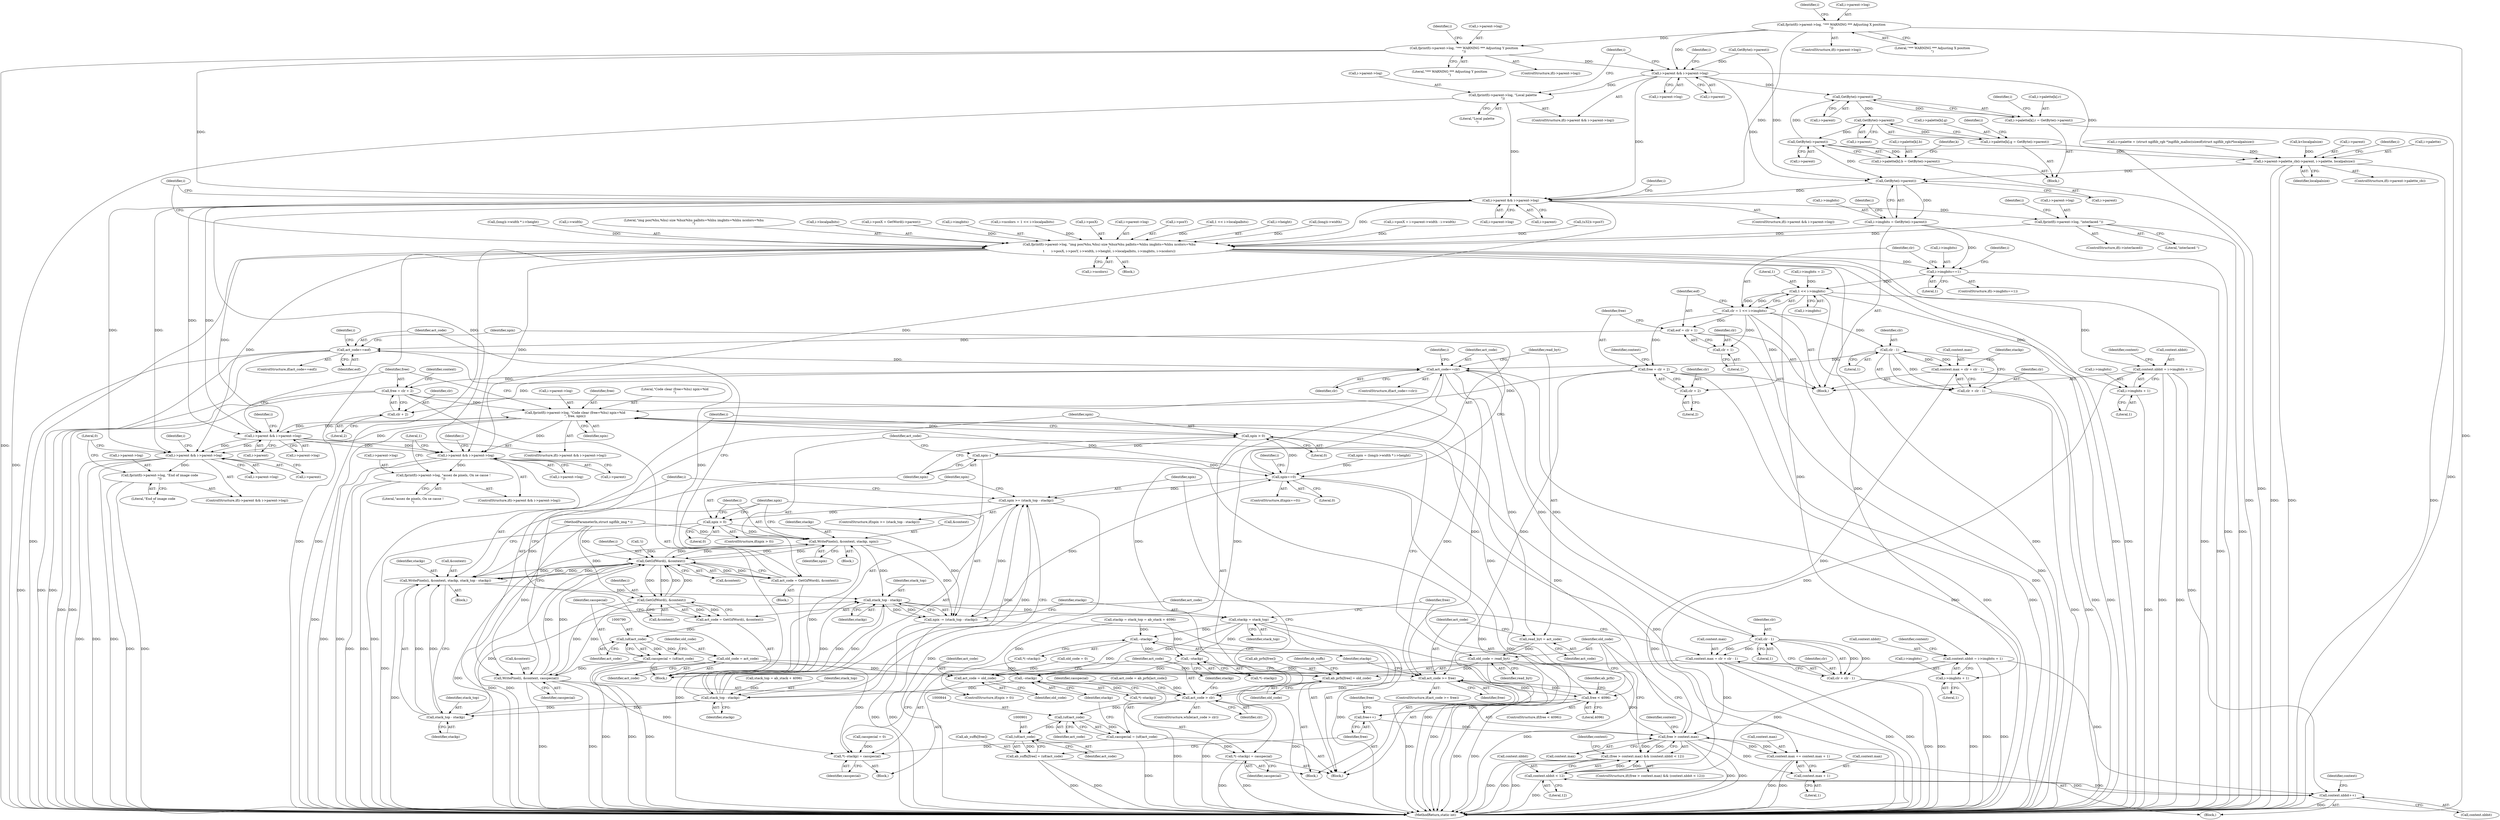digraph "0_ngiflib_cf429e0a2fe26b5f01ce0c8e9b79432e94509b6e@API" {
"1000292" [label="(Call,fprintf(i->parent->log, \"*** WARNING *** Adjusting Y position\n\"))"];
"1000251" [label="(Call,fprintf(i->parent->log, \"*** WARNING *** Adjusting X position\n\"))"];
"1000435" [label="(Call,i->parent && i->parent->log)"];
"1000444" [label="(Call,fprintf(i->parent->log, \"Local palette\n\"))"];
"1000560" [label="(Call,i->parent && i->parent->log)"];
"1000574" [label="(Call,fprintf(i->parent->log, \"interlaced \"))"];
"1000581" [label="(Call,fprintf(i->parent->log, \"img pos(%hu,%hu) size %hux%hu palbits=%hhu imgbits=%hhu ncolors=%hu\n\",\n\t       i->posX, i->posY, i->width, i->height, i->localpalbits, i->imgbits, i->ncolors))"];
"1000610" [label="(Call,i->imgbits==1)"];
"1000623" [label="(Call,1 << i->imgbits)"];
"1000621" [label="(Call,clr = 1 << i->imgbits)"];
"1000628" [label="(Call,eof = clr + 1)"];
"1000687" [label="(Call,act_code==eof)"];
"1000735" [label="(Call,act_code==clr)"];
"1000758" [label="(Call,free = clr + 2)"];
"1000749" [label="(Call,fprintf(i->parent->log, \"Code clear (free=%hu) npix=%ld\n\", free, npix))"];
"1000692" [label="(Call,i->parent && i->parent->log)"];
"1000701" [label="(Call,fprintf(i->parent->log, \"End of image code\n\"))"];
"1000716" [label="(Call,i->parent && i->parent->log)"];
"1000725" [label="(Call,fprintf(i->parent->log, \"assez de pixels, On se casse !\n\"))"];
"1000740" [label="(Call,i->parent && i->parent->log)"];
"1000796" [label="(Call,npix > 0)"];
"1000804" [label="(Call,npix--)"];
"1000711" [label="(Call,npix==0)"];
"1000852" [label="(Call,npix >= (stack_top - stackp))"];
"1000868" [label="(Call,npix > 0)"];
"1000872" [label="(Call,WritePixels(i, &context, stackp, npix))"];
"1000682" [label="(Call,GetGifWord(i, &context))"];
"1000680" [label="(Call,act_code = GetGifWord(i, &context))"];
"1000783" [label="(Call,GetGifWord(i, &context))"];
"1000781" [label="(Call,act_code = GetGifWord(i, &context))"];
"1000789" [label="(Call,(u8)act_code)"];
"1000787" [label="(Call,casspecial = (u8)act_code)"];
"1000799" [label="(Call,WritePixel(i, &context, casspecial))"];
"1000816" [label="(Call,*(--stackp) = casspecial)"];
"1000792" [label="(Call,old_code = act_code)"];
"1000821" [label="(Call,act_code = old_code)"];
"1000825" [label="(Call,act_code > clr)"];
"1000843" [label="(Call,(u8)act_code)"];
"1000841" [label="(Call,casspecial = (u8)act_code)"];
"1000846" [label="(Call,*(--stackp) = casspecial)"];
"1000900" [label="(Call,(u8)act_code)"];
"1000896" [label="(Call,ab_suffx[free] = (u8)act_code)"];
"1000891" [label="(Call,ab_prfx[free] = old_code)"];
"1000858" [label="(Call,WritePixels(i, &context, stackp, stack_top - stackp))"];
"1000880" [label="(Call,stack_top - stackp)"];
"1000854" [label="(Call,stack_top - stackp)"];
"1000863" [label="(Call,stack_top - stackp)"];
"1000878" [label="(Call,npix -= (stack_top - stackp))"];
"1000883" [label="(Call,stackp = stack_top)"];
"1000818" [label="(Call,--stackp)"];
"1000831" [label="(Call,--stackp)"];
"1000848" [label="(Call,--stackp)"];
"1000812" [label="(Call,act_code >= free)"];
"1000887" [label="(Call,free < 4096)"];
"1000903" [label="(Call,free++)"];
"1000907" [label="(Call,free > context.max)"];
"1000906" [label="(Call,(free > context.max) && (context.nbbit < 12))"];
"1000922" [label="(Call,context.max += context.max + 1)"];
"1000926" [label="(Call,context.max + 1)"];
"1000760" [label="(Call,clr + 2)"];
"1000778" [label="(Call,clr - 1)"];
"1000772" [label="(Call,context.max = clr + clr - 1)"];
"1000776" [label="(Call,clr + clr - 1)"];
"1000808" [label="(Call,read_byt = act_code)"];
"1000931" [label="(Call,old_code = read_byt)"];
"1000630" [label="(Call,clr + 1)"];
"1000633" [label="(Call,free = clr + 2)"];
"1000635" [label="(Call,clr + 2)"];
"1000653" [label="(Call,clr - 1)"];
"1000647" [label="(Call,context.max = clr + clr - 1)"];
"1000651" [label="(Call,clr + clr - 1)"];
"1000638" [label="(Call,context.nbbit = i->imgbits + 1)"];
"1000912" [label="(Call,context.nbbit < 12)"];
"1000918" [label="(Call,context.nbbit++)"];
"1000642" [label="(Call,i->imgbits + 1)"];
"1000763" [label="(Call,context.nbbit = i->imgbits + 1)"];
"1000767" [label="(Call,i->imgbits + 1)"];
"1000480" [label="(Call,GetByte(i->parent))"];
"1000472" [label="(Call,i->palette[k].r = GetByte(i->parent))"];
"1000492" [label="(Call,GetByte(i->parent))"];
"1000484" [label="(Call,i->palette[k].g = GetByte(i->parent))"];
"1000504" [label="(Call,GetByte(i->parent))"];
"1000496" [label="(Call,i->palette[k].b = GetByte(i->parent))"];
"1000514" [label="(Call,i->parent->palette_cb(i->parent, i->palette, localpalsize))"];
"1000555" [label="(Call,GetByte(i->parent))"];
"1000551" [label="(Call,i->imgbits = GetByte(i->parent))"];
"1000900" [label="(Call,(u8)act_code)"];
"1000129" [label="(MethodParameterIn,struct ngiflib_img * i)"];
"1000451" [label="(Call,i->palette = (struct ngiflib_rgb *)ngiflib_malloc(sizeof(struct ngiflib_rgb)*localpalsize))"];
"1000301" [label="(Identifier,i)"];
"1000580" [label="(Literal,\"interlaced \")"];
"1000556" [label="(Call,i->parent)"];
"1000701" [label="(Call,fprintf(i->parent->log, \"End of image code\n\"))"];
"1000904" [label="(Identifier,free)"];
"1000369" [label="(Call,(long)i->width)"];
"1000245" [label="(ControlStructure,if(i->parent->log))"];
"1000815" [label="(Block,)"];
"1000927" [label="(Call,context.max)"];
"1000258" [label="(Call,i->posX = i->parent->width - i->width)"];
"1000257" [label="(Literal,\"*** WARNING *** Adjusting X position\n\")"];
"1000341" [label="(Call,(u32)i->posY)"];
"1000731" [label="(Literal,\"assez de pixels, On se casse !\n\")"];
"1000710" [label="(ControlStructure,if(npix==0))"];
"1000496" [label="(Call,i->palette[k].b = GetByte(i->parent))"];
"1000800" [label="(Identifier,i)"];
"1000625" [label="(Call,i->imgbits)"];
"1000869" [label="(Identifier,npix)"];
"1000251" [label="(Call,fprintf(i->parent->log, \"*** WARNING *** Adjusting X position\n\"))"];
"1000826" [label="(Identifier,act_code)"];
"1000434" [label="(ControlStructure,if(i->parent && i->parent->log))"];
"1000368" [label="(Call,(long)i->width * i->height)"];
"1000564" [label="(Call,i->parent->log)"];
"1000804" [label="(Call,npix--)"];
"1000893" [label="(Identifier,ab_prfx)"];
"1000733" [label="(Literal,1)"];
"1000791" [label="(Identifier,act_code)"];
"1000293" [label="(Call,i->parent->log)"];
"1000561" [label="(Call,i->parent)"];
"1000648" [label="(Call,context.max)"];
"1000466" [label="(Call,k<localpalsize)"];
"1000814" [label="(Identifier,free)"];
"1000614" [label="(Literal,1)"];
"1000143" [label="(Call,old_code = 0)"];
"1000764" [label="(Call,context.nbbit)"];
"1000515" [label="(Call,i->parent)"];
"1000807" [label="(Block,)"];
"1000763" [label="(Call,context.nbbit = i->imgbits + 1)"];
"1000871" [label="(Block,)"];
"1000640" [label="(Identifier,context)"];
"1000787" [label="(Call,casspecial = (u8)act_code)"];
"1000712" [label="(Identifier,npix)"];
"1000450" [label="(Literal,\"Local palette\n\")"];
"1000908" [label="(Identifier,free)"];
"1000611" [label="(Call,i->imgbits)"];
"1000862" [label="(Identifier,stackp)"];
"1000581" [label="(Call,fprintf(i->parent->log, \"img pos(%hu,%hu) size %hux%hu palbits=%hhu imgbits=%hhu ncolors=%hu\n\",\n\t       i->posX, i->posY, i->width, i->height, i->localpalbits, i->imgbits, i->ncolors))"];
"1000687" [label="(Call,act_code==eof)"];
"1000778" [label="(Call,clr - 1)"];
"1000765" [label="(Identifier,context)"];
"1000905" [label="(ControlStructure,if((free > context.max) && (context.nbbit < 12)))"];
"1000783" [label="(Call,GetGifWord(i, &context))"];
"1000930" [label="(Literal,1)"];
"1000784" [label="(Identifier,i)"];
"1000882" [label="(Identifier,stackp)"];
"1000858" [label="(Call,WritePixels(i, &context, stackp, stack_top - stackp))"];
"1000744" [label="(Call,i->parent->log)"];
"1000551" [label="(Call,i->imgbits = GetByte(i->parent))"];
"1000713" [label="(Literal,0)"];
"1000623" [label="(Call,1 << i->imgbits)"];
"1000555" [label="(Call,GetByte(i->parent))"];
"1000771" [label="(Literal,1)"];
"1000594" [label="(Call,i->width)"];
"1000653" [label="(Call,clr - 1)"];
"1000864" [label="(Identifier,stack_top)"];
"1000621" [label="(Call,clr = 1 << i->imgbits)"];
"1000795" [label="(ControlStructure,if(npix > 0))"];
"1000737" [label="(Identifier,clr)"];
"1000868" [label="(Call,npix > 0)"];
"1000850" [label="(Identifier,casspecial)"];
"1000686" [label="(ControlStructure,if(act_code==eof))"];
"1000936" [label="(MethodReturn,static int)"];
"1000720" [label="(Call,i->parent->log)"];
"1000896" [label="(Call,ab_suffx[free] = (u8)act_code)"];
"1000649" [label="(Identifier,context)"];
"1000773" [label="(Call,context.max)"];
"1000572" [label="(Identifier,i)"];
"1000639" [label="(Call,context.nbbit)"];
"1000616" [label="(Call,i->imgbits = 2)"];
"1000913" [label="(Call,context.nbbit)"];
"1000920" [label="(Identifier,context)"];
"1000544" [label="(Identifier,i)"];
"1000785" [label="(Call,&context)"];
"1000856" [label="(Identifier,stackp)"];
"1000658" [label="(Call,stack_top = ab_stack + 4096)"];
"1000818" [label="(Call,--stackp)"];
"1000654" [label="(Identifier,clr)"];
"1000842" [label="(Identifier,casspecial)"];
"1000702" [label="(Call,i->parent->log)"];
"1000808" [label="(Call,read_byt = act_code)"];
"1000693" [label="(Call,i->parent)"];
"1000811" [label="(ControlStructure,if(act_code >= free))"];
"1000298" [label="(Literal,\"*** WARNING *** Adjusting Y position\n\")"];
"1000777" [label="(Identifier,clr)"];
"1000857" [label="(Block,)"];
"1000651" [label="(Call,clr + clr - 1)"];
"1000924" [label="(Identifier,context)"];
"1000707" [label="(Literal,\"End of image code\n\")"];
"1000780" [label="(Literal,1)"];
"1000886" [label="(ControlStructure,if(free < 4096))"];
"1000439" [label="(Call,i->parent->log)"];
"1000152" [label="(Call,casspecial = 0)"];
"1000890" [label="(Block,)"];
"1000742" [label="(Identifier,i)"];
"1000694" [label="(Identifier,i)"];
"1000718" [label="(Identifier,i)"];
"1000922" [label="(Call,context.max += context.max + 1)"];
"1000643" [label="(Call,i->imgbits)"];
"1000767" [label="(Call,i->imgbits + 1)"];
"1000715" [label="(ControlStructure,if(i->parent && i->parent->log))"];
"1000836" [label="(Call,act_code = ab_prfx[act_code])"];
"1000892" [label="(Call,ab_prfx[free])"];
"1000760" [label="(Call,clr + 2)"];
"1000812" [label="(Call,act_code >= free)"];
"1000845" [label="(Identifier,act_code)"];
"1000682" [label="(Call,GetGifWord(i, &context))"];
"1000684" [label="(Call,&context)"];
"1000848" [label="(Call,--stackp)"];
"1000883" [label="(Call,stackp = stack_top)"];
"1000903" [label="(Call,free++)"];
"1000636" [label="(Identifier,clr)"];
"1000867" [label="(ControlStructure,if(npix > 0))"];
"1000587" [label="(Literal,\"img pos(%hu,%hu) size %hux%hu palbits=%hhu imgbits=%hhu ncolors=%hu\n\")"];
"1000931" [label="(Call,old_code = read_byt)"];
"1000692" [label="(Call,i->parent && i->parent->log)"];
"1000817" [label="(Call,*(--stackp))"];
"1000895" [label="(Identifier,old_code)"];
"1000761" [label="(Identifier,clr)"];
"1000880" [label="(Call,stack_top - stackp)"];
"1000740" [label="(Call,i->parent && i->parent->log)"];
"1000788" [label="(Identifier,casspecial)"];
"1000914" [label="(Identifier,context)"];
"1000447" [label="(Identifier,i)"];
"1000379" [label="(Call,GetByte(i->parent))"];
"1000575" [label="(Call,i->parent->log)"];
"1000860" [label="(Call,&context)"];
"1000741" [label="(Call,i->parent)"];
"1000876" [label="(Identifier,stackp)"];
"1000492" [label="(Call,GetByte(i->parent))"];
"1000919" [label="(Call,context.nbbit)"];
"1000716" [label="(Call,i->parent && i->parent->log)"];
"1000855" [label="(Identifier,stack_top)"];
"1000444" [label="(Call,fprintf(i->parent->log, \"Local palette\n\"))"];
"1000600" [label="(Call,i->localpalbits)"];
"1000161" [label="(Call,i->posX = GetWord(i->parent))"];
"1000796" [label="(Call,npix > 0)"];
"1000696" [label="(Call,i->parent->log)"];
"1000521" [label="(Identifier,localpalsize)"];
"1000739" [label="(ControlStructure,if(i->parent && i->parent->log))"];
"1000933" [label="(Identifier,read_byt)"];
"1000637" [label="(Literal,2)"];
"1000789" [label="(Call,(u8)act_code)"];
"1000878" [label="(Call,npix -= (stack_top - stackp))"];
"1000260" [label="(Identifier,i)"];
"1000634" [label="(Identifier,free)"];
"1000759" [label="(Identifier,free)"];
"1000821" [label="(Call,act_code = old_code)"];
"1000824" [label="(ControlStructure,while(act_code > clr))"];
"1000711" [label="(Call,npix==0)"];
"1000130" [label="(Block,)"];
"1000781" [label="(Call,act_code = GetGifWord(i, &context))"];
"1000518" [label="(Call,i->palette)"];
"1000813" [label="(Identifier,act_code)"];
"1000809" [label="(Identifier,read_byt)"];
"1000704" [label="(Identifier,i)"];
"1000603" [label="(Call,i->imgbits)"];
"1000646" [label="(Literal,1)"];
"1000488" [label="(Identifier,i)"];
"1000799" [label="(Call,WritePixel(i, &context, casspecial))"];
"1000891" [label="(Call,ab_prfx[free] = old_code)"];
"1000606" [label="(Call,i->ncolors)"];
"1000542" [label="(Call,i->ncolors = 1 << i->localpalbits)"];
"1000872" [label="(Call,WritePixels(i, &context, stackp, npix))"];
"1000825" [label="(Call,act_code > clr)"];
"1000445" [label="(Call,i->parent->log)"];
"1000820" [label="(Identifier,casspecial)"];
"1000888" [label="(Identifier,free)"];
"1000792" [label="(Call,old_code = act_code)"];
"1000916" [label="(Literal,12)"];
"1000252" [label="(Call,i->parent->log)"];
"1000776" [label="(Call,clr + clr - 1)"];
"1000497" [label="(Call,i->palette[k].b)"];
"1000588" [label="(Call,i->posX)"];
"1000798" [label="(Literal,0)"];
"1000484" [label="(Call,i->palette[k].g = GetByte(i->parent))"];
"1000505" [label="(Call,i->parent)"];
"1000841" [label="(Call,casspecial = (u8)act_code)"];
"1000612" [label="(Identifier,i)"];
"1000689" [label="(Identifier,eof)"];
"1000849" [label="(Identifier,stackp)"];
"1000870" [label="(Literal,0)"];
"1000472" [label="(Call,i->palette[k].r = GetByte(i->parent))"];
"1000823" [label="(Identifier,old_code)"];
"1000907" [label="(Call,free > context.max)"];
"1000514" [label="(Call,i->parent->palette_cb(i->parent, i->palette, localpalsize))"];
"1000500" [label="(Identifier,i)"];
"1000655" [label="(Literal,1)"];
"1000774" [label="(Identifier,context)"];
"1000752" [label="(Identifier,i)"];
"1000917" [label="(Block,)"];
"1000582" [label="(Call,i->parent->log)"];
"1000552" [label="(Call,i->imgbits)"];
"1000638" [label="(Call,context.nbbit = i->imgbits + 1)"];
"1000854" [label="(Call,stack_top - stackp)"];
"1000591" [label="(Call,i->posY)"];
"1000822" [label="(Identifier,act_code)"];
"1000624" [label="(Literal,1)"];
"1000898" [label="(Identifier,ab_suffx)"];
"1000470" [label="(Identifier,k)"];
"1000618" [label="(Identifier,i)"];
"1000632" [label="(Literal,1)"];
"1000642" [label="(Call,i->imgbits + 1)"];
"1000562" [label="(Identifier,i)"];
"1000560" [label="(Call,i->parent && i->parent->log)"];
"1000803" [label="(Identifier,casspecial)"];
"1000801" [label="(Call,&context)"];
"1000622" [label="(Identifier,clr)"];
"1000366" [label="(Call,npix = (long)i->width * i->height)"];
"1000473" [label="(Call,i->palette[k].r)"];
"1000734" [label="(ControlStructure,if(act_code==clr))"];
"1000750" [label="(Call,i->parent->log)"];
"1000156" [label="(Call,!i)"];
"1000631" [label="(Identifier,clr)"];
"1000846" [label="(Call,*(--stackp) = casspecial)"];
"1000683" [label="(Identifier,i)"];
"1000897" [label="(Call,ab_suffx[free])"];
"1000471" [label="(Block,)"];
"1000629" [label="(Identifier,eof)"];
"1000797" [label="(Identifier,npix)"];
"1000902" [label="(Identifier,act_code)"];
"1000909" [label="(Call,context.max)"];
"1000923" [label="(Call,context.max)"];
"1000879" [label="(Identifier,npix)"];
"1000918" [label="(Call,context.nbbit++)"];
"1000574" [label="(Call,fprintf(i->parent->log, \"interlaced \"))"];
"1000852" [label="(Call,npix >= (stack_top - stackp))"];
"1000843" [label="(Call,(u8)act_code)"];
"1000932" [label="(Identifier,old_code)"];
"1000865" [label="(Identifier,stackp)"];
"1000757" [label="(Identifier,npix)"];
"1000292" [label="(Call,fprintf(i->parent->log, \"*** WARNING *** Adjusting Y position\n\"))"];
"1000546" [label="(Call,1 << i->localpalbits)"];
"1000610" [label="(Call,i->imgbits==1)"];
"1000633" [label="(Call,free = clr + 2)"];
"1000709" [label="(Literal,0)"];
"1000827" [label="(Identifier,clr)"];
"1000832" [label="(Identifier,stackp)"];
"1000884" [label="(Identifier,stackp)"];
"1000657" [label="(Identifier,stackp)"];
"1000810" [label="(Identifier,act_code)"];
"1000728" [label="(Identifier,i)"];
"1000758" [label="(Call,free = clr + 2)"];
"1000735" [label="(Call,act_code==clr)"];
"1000782" [label="(Identifier,act_code)"];
"1000794" [label="(Identifier,act_code)"];
"1000736" [label="(Identifier,act_code)"];
"1000874" [label="(Call,&context)"];
"1000881" [label="(Identifier,stack_top)"];
"1000851" [label="(ControlStructure,if(npix >= (stack_top - stackp)))"];
"1000912" [label="(Call,context.nbbit < 12)"];
"1000504" [label="(Call,GetByte(i->parent))"];
"1000756" [label="(Identifier,free)"];
"1000628" [label="(Call,eof = clr + 1)"];
"1000691" [label="(ControlStructure,if(i->parent && i->parent->log))"];
"1000681" [label="(Identifier,act_code)"];
"1000679" [label="(Block,)"];
"1000819" [label="(Identifier,stackp)"];
"1000652" [label="(Identifier,clr)"];
"1000768" [label="(Call,i->imgbits)"];
"1000889" [label="(Literal,4096)"];
"1000597" [label="(Call,i->height)"];
"1000635" [label="(Call,clr + 2)"];
"1000584" [label="(Identifier,i)"];
"1000609" [label="(ControlStructure,if(i->imgbits==1))"];
"1000481" [label="(Call,i->parent)"];
"1000453" [label="(Identifier,i)"];
"1000569" [label="(Block,)"];
"1000779" [label="(Identifier,clr)"];
"1000877" [label="(Identifier,npix)"];
"1000436" [label="(Call,i->parent)"];
"1000859" [label="(Identifier,i)"];
"1000755" [label="(Literal,\"Code clear (free=%hu) npix=%ld\n\")"];
"1000480" [label="(Call,GetByte(i->parent))"];
"1000680" [label="(Call,act_code = GetGifWord(i, &context))"];
"1000485" [label="(Call,i->palette[k].g)"];
"1000726" [label="(Call,i->parent->log)"];
"1000508" [label="(ControlStructure,if(i->parent->palette_cb))"];
"1000805" [label="(Identifier,npix)"];
"1000847" [label="(Call,*(--stackp))"];
"1000570" [label="(ControlStructure,if(i->interlaced))"];
"1000738" [label="(Block,)"];
"1000286" [label="(ControlStructure,if(i->parent->log))"];
"1000853" [label="(Identifier,npix)"];
"1000885" [label="(Identifier,stack_top)"];
"1000688" [label="(Identifier,act_code)"];
"1000559" [label="(ControlStructure,if(i->parent && i->parent->log))"];
"1000887" [label="(Call,free < 4096)"];
"1000717" [label="(Call,i->parent)"];
"1000873" [label="(Identifier,i)"];
"1000863" [label="(Call,stack_top - stackp)"];
"1000831" [label="(Call,--stackp)"];
"1000749" [label="(Call,fprintf(i->parent->log, \"Code clear (free=%hu) npix=%ld\n\", free, npix))"];
"1000816" [label="(Call,*(--stackp) = casspecial)"];
"1000772" [label="(Call,context.max = clr + clr - 1)"];
"1000906" [label="(Call,(free > context.max) && (context.nbbit < 12))"];
"1000435" [label="(Call,i->parent && i->parent->log)"];
"1000725" [label="(Call,fprintf(i->parent->log, \"assez de pixels, On se casse !\n\"))"];
"1000793" [label="(Identifier,old_code)"];
"1000647" [label="(Call,context.max = clr + clr - 1)"];
"1000762" [label="(Literal,2)"];
"1000656" [label="(Call,stackp = stack_top = ab_stack + 4096)"];
"1000493" [label="(Call,i->parent)"];
"1000630" [label="(Call,clr + 1)"];
"1000830" [label="(Call,*(--stackp))"];
"1000926" [label="(Call,context.max + 1)"];
"1000292" -> "1000286"  [label="AST: "];
"1000292" -> "1000298"  [label="CFG: "];
"1000293" -> "1000292"  [label="AST: "];
"1000298" -> "1000292"  [label="AST: "];
"1000301" -> "1000292"  [label="CFG: "];
"1000292" -> "1000936"  [label="DDG: "];
"1000251" -> "1000292"  [label="DDG: "];
"1000292" -> "1000435"  [label="DDG: "];
"1000292" -> "1000560"  [label="DDG: "];
"1000251" -> "1000245"  [label="AST: "];
"1000251" -> "1000257"  [label="CFG: "];
"1000252" -> "1000251"  [label="AST: "];
"1000257" -> "1000251"  [label="AST: "];
"1000260" -> "1000251"  [label="CFG: "];
"1000251" -> "1000936"  [label="DDG: "];
"1000251" -> "1000435"  [label="DDG: "];
"1000251" -> "1000560"  [label="DDG: "];
"1000435" -> "1000434"  [label="AST: "];
"1000435" -> "1000436"  [label="CFG: "];
"1000435" -> "1000439"  [label="CFG: "];
"1000436" -> "1000435"  [label="AST: "];
"1000439" -> "1000435"  [label="AST: "];
"1000447" -> "1000435"  [label="CFG: "];
"1000453" -> "1000435"  [label="CFG: "];
"1000379" -> "1000435"  [label="DDG: "];
"1000435" -> "1000444"  [label="DDG: "];
"1000435" -> "1000480"  [label="DDG: "];
"1000435" -> "1000514"  [label="DDG: "];
"1000435" -> "1000555"  [label="DDG: "];
"1000435" -> "1000560"  [label="DDG: "];
"1000444" -> "1000434"  [label="AST: "];
"1000444" -> "1000450"  [label="CFG: "];
"1000445" -> "1000444"  [label="AST: "];
"1000450" -> "1000444"  [label="AST: "];
"1000453" -> "1000444"  [label="CFG: "];
"1000444" -> "1000936"  [label="DDG: "];
"1000444" -> "1000560"  [label="DDG: "];
"1000560" -> "1000559"  [label="AST: "];
"1000560" -> "1000561"  [label="CFG: "];
"1000560" -> "1000564"  [label="CFG: "];
"1000561" -> "1000560"  [label="AST: "];
"1000564" -> "1000560"  [label="AST: "];
"1000572" -> "1000560"  [label="CFG: "];
"1000612" -> "1000560"  [label="CFG: "];
"1000555" -> "1000560"  [label="DDG: "];
"1000560" -> "1000574"  [label="DDG: "];
"1000560" -> "1000581"  [label="DDG: "];
"1000560" -> "1000692"  [label="DDG: "];
"1000560" -> "1000692"  [label="DDG: "];
"1000560" -> "1000716"  [label="DDG: "];
"1000560" -> "1000716"  [label="DDG: "];
"1000560" -> "1000740"  [label="DDG: "];
"1000560" -> "1000740"  [label="DDG: "];
"1000574" -> "1000570"  [label="AST: "];
"1000574" -> "1000580"  [label="CFG: "];
"1000575" -> "1000574"  [label="AST: "];
"1000580" -> "1000574"  [label="AST: "];
"1000584" -> "1000574"  [label="CFG: "];
"1000574" -> "1000936"  [label="DDG: "];
"1000574" -> "1000581"  [label="DDG: "];
"1000581" -> "1000569"  [label="AST: "];
"1000581" -> "1000606"  [label="CFG: "];
"1000582" -> "1000581"  [label="AST: "];
"1000587" -> "1000581"  [label="AST: "];
"1000588" -> "1000581"  [label="AST: "];
"1000591" -> "1000581"  [label="AST: "];
"1000594" -> "1000581"  [label="AST: "];
"1000597" -> "1000581"  [label="AST: "];
"1000600" -> "1000581"  [label="AST: "];
"1000603" -> "1000581"  [label="AST: "];
"1000606" -> "1000581"  [label="AST: "];
"1000612" -> "1000581"  [label="CFG: "];
"1000581" -> "1000936"  [label="DDG: "];
"1000581" -> "1000936"  [label="DDG: "];
"1000581" -> "1000936"  [label="DDG: "];
"1000581" -> "1000936"  [label="DDG: "];
"1000581" -> "1000936"  [label="DDG: "];
"1000581" -> "1000936"  [label="DDG: "];
"1000581" -> "1000936"  [label="DDG: "];
"1000258" -> "1000581"  [label="DDG: "];
"1000161" -> "1000581"  [label="DDG: "];
"1000341" -> "1000581"  [label="DDG: "];
"1000369" -> "1000581"  [label="DDG: "];
"1000368" -> "1000581"  [label="DDG: "];
"1000546" -> "1000581"  [label="DDG: "];
"1000551" -> "1000581"  [label="DDG: "];
"1000542" -> "1000581"  [label="DDG: "];
"1000581" -> "1000610"  [label="DDG: "];
"1000581" -> "1000692"  [label="DDG: "];
"1000581" -> "1000716"  [label="DDG: "];
"1000581" -> "1000740"  [label="DDG: "];
"1000610" -> "1000609"  [label="AST: "];
"1000610" -> "1000614"  [label="CFG: "];
"1000611" -> "1000610"  [label="AST: "];
"1000614" -> "1000610"  [label="AST: "];
"1000618" -> "1000610"  [label="CFG: "];
"1000622" -> "1000610"  [label="CFG: "];
"1000610" -> "1000936"  [label="DDG: "];
"1000551" -> "1000610"  [label="DDG: "];
"1000610" -> "1000623"  [label="DDG: "];
"1000623" -> "1000621"  [label="AST: "];
"1000623" -> "1000625"  [label="CFG: "];
"1000624" -> "1000623"  [label="AST: "];
"1000625" -> "1000623"  [label="AST: "];
"1000621" -> "1000623"  [label="CFG: "];
"1000623" -> "1000621"  [label="DDG: "];
"1000623" -> "1000621"  [label="DDG: "];
"1000616" -> "1000623"  [label="DDG: "];
"1000623" -> "1000638"  [label="DDG: "];
"1000623" -> "1000642"  [label="DDG: "];
"1000623" -> "1000763"  [label="DDG: "];
"1000623" -> "1000767"  [label="DDG: "];
"1000621" -> "1000130"  [label="AST: "];
"1000622" -> "1000621"  [label="AST: "];
"1000629" -> "1000621"  [label="CFG: "];
"1000621" -> "1000936"  [label="DDG: "];
"1000621" -> "1000628"  [label="DDG: "];
"1000621" -> "1000630"  [label="DDG: "];
"1000621" -> "1000633"  [label="DDG: "];
"1000621" -> "1000635"  [label="DDG: "];
"1000621" -> "1000653"  [label="DDG: "];
"1000628" -> "1000130"  [label="AST: "];
"1000628" -> "1000630"  [label="CFG: "];
"1000629" -> "1000628"  [label="AST: "];
"1000630" -> "1000628"  [label="AST: "];
"1000634" -> "1000628"  [label="CFG: "];
"1000628" -> "1000936"  [label="DDG: "];
"1000628" -> "1000687"  [label="DDG: "];
"1000687" -> "1000686"  [label="AST: "];
"1000687" -> "1000689"  [label="CFG: "];
"1000688" -> "1000687"  [label="AST: "];
"1000689" -> "1000687"  [label="AST: "];
"1000694" -> "1000687"  [label="CFG: "];
"1000712" -> "1000687"  [label="CFG: "];
"1000687" -> "1000936"  [label="DDG: "];
"1000687" -> "1000936"  [label="DDG: "];
"1000687" -> "1000936"  [label="DDG: "];
"1000680" -> "1000687"  [label="DDG: "];
"1000687" -> "1000735"  [label="DDG: "];
"1000735" -> "1000734"  [label="AST: "];
"1000735" -> "1000737"  [label="CFG: "];
"1000736" -> "1000735"  [label="AST: "];
"1000737" -> "1000735"  [label="AST: "];
"1000742" -> "1000735"  [label="CFG: "];
"1000809" -> "1000735"  [label="CFG: "];
"1000735" -> "1000936"  [label="DDG: "];
"1000825" -> "1000735"  [label="DDG: "];
"1000653" -> "1000735"  [label="DDG: "];
"1000778" -> "1000735"  [label="DDG: "];
"1000735" -> "1000758"  [label="DDG: "];
"1000735" -> "1000760"  [label="DDG: "];
"1000735" -> "1000778"  [label="DDG: "];
"1000735" -> "1000808"  [label="DDG: "];
"1000735" -> "1000812"  [label="DDG: "];
"1000735" -> "1000825"  [label="DDG: "];
"1000758" -> "1000738"  [label="AST: "];
"1000758" -> "1000760"  [label="CFG: "];
"1000759" -> "1000758"  [label="AST: "];
"1000760" -> "1000758"  [label="AST: "];
"1000765" -> "1000758"  [label="CFG: "];
"1000758" -> "1000936"  [label="DDG: "];
"1000758" -> "1000936"  [label="DDG: "];
"1000758" -> "1000749"  [label="DDG: "];
"1000758" -> "1000812"  [label="DDG: "];
"1000749" -> "1000739"  [label="AST: "];
"1000749" -> "1000757"  [label="CFG: "];
"1000750" -> "1000749"  [label="AST: "];
"1000755" -> "1000749"  [label="AST: "];
"1000756" -> "1000749"  [label="AST: "];
"1000757" -> "1000749"  [label="AST: "];
"1000759" -> "1000749"  [label="CFG: "];
"1000749" -> "1000936"  [label="DDG: "];
"1000749" -> "1000692"  [label="DDG: "];
"1000749" -> "1000716"  [label="DDG: "];
"1000749" -> "1000740"  [label="DDG: "];
"1000740" -> "1000749"  [label="DDG: "];
"1000907" -> "1000749"  [label="DDG: "];
"1000887" -> "1000749"  [label="DDG: "];
"1000633" -> "1000749"  [label="DDG: "];
"1000711" -> "1000749"  [label="DDG: "];
"1000749" -> "1000796"  [label="DDG: "];
"1000692" -> "1000691"  [label="AST: "];
"1000692" -> "1000693"  [label="CFG: "];
"1000692" -> "1000696"  [label="CFG: "];
"1000693" -> "1000692"  [label="AST: "];
"1000696" -> "1000692"  [label="AST: "];
"1000704" -> "1000692"  [label="CFG: "];
"1000709" -> "1000692"  [label="CFG: "];
"1000692" -> "1000936"  [label="DDG: "];
"1000692" -> "1000936"  [label="DDG: "];
"1000692" -> "1000936"  [label="DDG: "];
"1000740" -> "1000692"  [label="DDG: "];
"1000740" -> "1000692"  [label="DDG: "];
"1000692" -> "1000701"  [label="DDG: "];
"1000701" -> "1000691"  [label="AST: "];
"1000701" -> "1000707"  [label="CFG: "];
"1000702" -> "1000701"  [label="AST: "];
"1000707" -> "1000701"  [label="AST: "];
"1000709" -> "1000701"  [label="CFG: "];
"1000701" -> "1000936"  [label="DDG: "];
"1000701" -> "1000936"  [label="DDG: "];
"1000716" -> "1000715"  [label="AST: "];
"1000716" -> "1000717"  [label="CFG: "];
"1000716" -> "1000720"  [label="CFG: "];
"1000717" -> "1000716"  [label="AST: "];
"1000720" -> "1000716"  [label="AST: "];
"1000728" -> "1000716"  [label="CFG: "];
"1000733" -> "1000716"  [label="CFG: "];
"1000716" -> "1000936"  [label="DDG: "];
"1000716" -> "1000936"  [label="DDG: "];
"1000716" -> "1000936"  [label="DDG: "];
"1000740" -> "1000716"  [label="DDG: "];
"1000740" -> "1000716"  [label="DDG: "];
"1000716" -> "1000725"  [label="DDG: "];
"1000725" -> "1000715"  [label="AST: "];
"1000725" -> "1000731"  [label="CFG: "];
"1000726" -> "1000725"  [label="AST: "];
"1000731" -> "1000725"  [label="AST: "];
"1000733" -> "1000725"  [label="CFG: "];
"1000725" -> "1000936"  [label="DDG: "];
"1000725" -> "1000936"  [label="DDG: "];
"1000740" -> "1000739"  [label="AST: "];
"1000740" -> "1000741"  [label="CFG: "];
"1000740" -> "1000744"  [label="CFG: "];
"1000741" -> "1000740"  [label="AST: "];
"1000744" -> "1000740"  [label="AST: "];
"1000752" -> "1000740"  [label="CFG: "];
"1000759" -> "1000740"  [label="CFG: "];
"1000796" -> "1000795"  [label="AST: "];
"1000796" -> "1000798"  [label="CFG: "];
"1000797" -> "1000796"  [label="AST: "];
"1000798" -> "1000796"  [label="AST: "];
"1000800" -> "1000796"  [label="CFG: "];
"1000805" -> "1000796"  [label="CFG: "];
"1000796" -> "1000936"  [label="DDG: "];
"1000711" -> "1000796"  [label="DDG: "];
"1000796" -> "1000804"  [label="DDG: "];
"1000804" -> "1000738"  [label="AST: "];
"1000804" -> "1000805"  [label="CFG: "];
"1000805" -> "1000804"  [label="AST: "];
"1000681" -> "1000804"  [label="CFG: "];
"1000804" -> "1000936"  [label="DDG: "];
"1000804" -> "1000711"  [label="DDG: "];
"1000711" -> "1000710"  [label="AST: "];
"1000711" -> "1000713"  [label="CFG: "];
"1000712" -> "1000711"  [label="AST: "];
"1000713" -> "1000711"  [label="AST: "];
"1000718" -> "1000711"  [label="CFG: "];
"1000736" -> "1000711"  [label="CFG: "];
"1000711" -> "1000936"  [label="DDG: "];
"1000711" -> "1000936"  [label="DDG: "];
"1000366" -> "1000711"  [label="DDG: "];
"1000878" -> "1000711"  [label="DDG: "];
"1000711" -> "1000852"  [label="DDG: "];
"1000852" -> "1000851"  [label="AST: "];
"1000852" -> "1000854"  [label="CFG: "];
"1000853" -> "1000852"  [label="AST: "];
"1000854" -> "1000852"  [label="AST: "];
"1000859" -> "1000852"  [label="CFG: "];
"1000869" -> "1000852"  [label="CFG: "];
"1000852" -> "1000936"  [label="DDG: "];
"1000854" -> "1000852"  [label="DDG: "];
"1000854" -> "1000852"  [label="DDG: "];
"1000852" -> "1000868"  [label="DDG: "];
"1000852" -> "1000878"  [label="DDG: "];
"1000868" -> "1000867"  [label="AST: "];
"1000868" -> "1000870"  [label="CFG: "];
"1000869" -> "1000868"  [label="AST: "];
"1000870" -> "1000868"  [label="AST: "];
"1000873" -> "1000868"  [label="CFG: "];
"1000879" -> "1000868"  [label="CFG: "];
"1000868" -> "1000936"  [label="DDG: "];
"1000868" -> "1000872"  [label="DDG: "];
"1000868" -> "1000878"  [label="DDG: "];
"1000872" -> "1000871"  [label="AST: "];
"1000872" -> "1000877"  [label="CFG: "];
"1000873" -> "1000872"  [label="AST: "];
"1000874" -> "1000872"  [label="AST: "];
"1000876" -> "1000872"  [label="AST: "];
"1000877" -> "1000872"  [label="AST: "];
"1000879" -> "1000872"  [label="CFG: "];
"1000872" -> "1000936"  [label="DDG: "];
"1000872" -> "1000682"  [label="DDG: "];
"1000872" -> "1000682"  [label="DDG: "];
"1000682" -> "1000872"  [label="DDG: "];
"1000682" -> "1000872"  [label="DDG: "];
"1000129" -> "1000872"  [label="DDG: "];
"1000854" -> "1000872"  [label="DDG: "];
"1000872" -> "1000878"  [label="DDG: "];
"1000872" -> "1000880"  [label="DDG: "];
"1000682" -> "1000680"  [label="AST: "];
"1000682" -> "1000684"  [label="CFG: "];
"1000683" -> "1000682"  [label="AST: "];
"1000684" -> "1000682"  [label="AST: "];
"1000680" -> "1000682"  [label="CFG: "];
"1000682" -> "1000936"  [label="DDG: "];
"1000682" -> "1000936"  [label="DDG: "];
"1000682" -> "1000680"  [label="DDG: "];
"1000682" -> "1000680"  [label="DDG: "];
"1000156" -> "1000682"  [label="DDG: "];
"1000858" -> "1000682"  [label="DDG: "];
"1000858" -> "1000682"  [label="DDG: "];
"1000799" -> "1000682"  [label="DDG: "];
"1000799" -> "1000682"  [label="DDG: "];
"1000783" -> "1000682"  [label="DDG: "];
"1000783" -> "1000682"  [label="DDG: "];
"1000129" -> "1000682"  [label="DDG: "];
"1000682" -> "1000783"  [label="DDG: "];
"1000682" -> "1000783"  [label="DDG: "];
"1000682" -> "1000858"  [label="DDG: "];
"1000682" -> "1000858"  [label="DDG: "];
"1000680" -> "1000679"  [label="AST: "];
"1000681" -> "1000680"  [label="AST: "];
"1000688" -> "1000680"  [label="CFG: "];
"1000680" -> "1000936"  [label="DDG: "];
"1000783" -> "1000781"  [label="AST: "];
"1000783" -> "1000785"  [label="CFG: "];
"1000784" -> "1000783"  [label="AST: "];
"1000785" -> "1000783"  [label="AST: "];
"1000781" -> "1000783"  [label="CFG: "];
"1000783" -> "1000781"  [label="DDG: "];
"1000783" -> "1000781"  [label="DDG: "];
"1000129" -> "1000783"  [label="DDG: "];
"1000783" -> "1000799"  [label="DDG: "];
"1000783" -> "1000799"  [label="DDG: "];
"1000781" -> "1000738"  [label="AST: "];
"1000782" -> "1000781"  [label="AST: "];
"1000788" -> "1000781"  [label="CFG: "];
"1000781" -> "1000789"  [label="DDG: "];
"1000789" -> "1000787"  [label="AST: "];
"1000789" -> "1000791"  [label="CFG: "];
"1000790" -> "1000789"  [label="AST: "];
"1000791" -> "1000789"  [label="AST: "];
"1000787" -> "1000789"  [label="CFG: "];
"1000789" -> "1000787"  [label="DDG: "];
"1000789" -> "1000792"  [label="DDG: "];
"1000787" -> "1000738"  [label="AST: "];
"1000788" -> "1000787"  [label="AST: "];
"1000793" -> "1000787"  [label="CFG: "];
"1000787" -> "1000936"  [label="DDG: "];
"1000787" -> "1000936"  [label="DDG: "];
"1000787" -> "1000799"  [label="DDG: "];
"1000787" -> "1000816"  [label="DDG: "];
"1000799" -> "1000795"  [label="AST: "];
"1000799" -> "1000803"  [label="CFG: "];
"1000800" -> "1000799"  [label="AST: "];
"1000801" -> "1000799"  [label="AST: "];
"1000803" -> "1000799"  [label="AST: "];
"1000805" -> "1000799"  [label="CFG: "];
"1000799" -> "1000936"  [label="DDG: "];
"1000799" -> "1000936"  [label="DDG: "];
"1000129" -> "1000799"  [label="DDG: "];
"1000799" -> "1000816"  [label="DDG: "];
"1000816" -> "1000815"  [label="AST: "];
"1000816" -> "1000820"  [label="CFG: "];
"1000817" -> "1000816"  [label="AST: "];
"1000820" -> "1000816"  [label="AST: "];
"1000822" -> "1000816"  [label="CFG: "];
"1000152" -> "1000816"  [label="DDG: "];
"1000841" -> "1000816"  [label="DDG: "];
"1000792" -> "1000738"  [label="AST: "];
"1000792" -> "1000794"  [label="CFG: "];
"1000793" -> "1000792"  [label="AST: "];
"1000794" -> "1000792"  [label="AST: "];
"1000797" -> "1000792"  [label="CFG: "];
"1000792" -> "1000936"  [label="DDG: "];
"1000792" -> "1000821"  [label="DDG: "];
"1000792" -> "1000891"  [label="DDG: "];
"1000821" -> "1000815"  [label="AST: "];
"1000821" -> "1000823"  [label="CFG: "];
"1000822" -> "1000821"  [label="AST: "];
"1000823" -> "1000821"  [label="AST: "];
"1000826" -> "1000821"  [label="CFG: "];
"1000143" -> "1000821"  [label="DDG: "];
"1000931" -> "1000821"  [label="DDG: "];
"1000821" -> "1000825"  [label="DDG: "];
"1000825" -> "1000824"  [label="AST: "];
"1000825" -> "1000827"  [label="CFG: "];
"1000826" -> "1000825"  [label="AST: "];
"1000827" -> "1000825"  [label="AST: "];
"1000832" -> "1000825"  [label="CFG: "];
"1000842" -> "1000825"  [label="CFG: "];
"1000825" -> "1000936"  [label="DDG: "];
"1000825" -> "1000936"  [label="DDG: "];
"1000812" -> "1000825"  [label="DDG: "];
"1000836" -> "1000825"  [label="DDG: "];
"1000825" -> "1000843"  [label="DDG: "];
"1000843" -> "1000841"  [label="AST: "];
"1000843" -> "1000845"  [label="CFG: "];
"1000844" -> "1000843"  [label="AST: "];
"1000845" -> "1000843"  [label="AST: "];
"1000841" -> "1000843"  [label="CFG: "];
"1000843" -> "1000841"  [label="DDG: "];
"1000843" -> "1000900"  [label="DDG: "];
"1000841" -> "1000807"  [label="AST: "];
"1000842" -> "1000841"  [label="AST: "];
"1000849" -> "1000841"  [label="CFG: "];
"1000841" -> "1000936"  [label="DDG: "];
"1000841" -> "1000846"  [label="DDG: "];
"1000846" -> "1000807"  [label="AST: "];
"1000846" -> "1000850"  [label="CFG: "];
"1000847" -> "1000846"  [label="AST: "];
"1000850" -> "1000846"  [label="AST: "];
"1000853" -> "1000846"  [label="CFG: "];
"1000846" -> "1000936"  [label="DDG: "];
"1000846" -> "1000936"  [label="DDG: "];
"1000900" -> "1000896"  [label="AST: "];
"1000900" -> "1000902"  [label="CFG: "];
"1000901" -> "1000900"  [label="AST: "];
"1000902" -> "1000900"  [label="AST: "];
"1000896" -> "1000900"  [label="CFG: "];
"1000900" -> "1000896"  [label="DDG: "];
"1000896" -> "1000890"  [label="AST: "];
"1000897" -> "1000896"  [label="AST: "];
"1000904" -> "1000896"  [label="CFG: "];
"1000896" -> "1000936"  [label="DDG: "];
"1000896" -> "1000936"  [label="DDG: "];
"1000891" -> "1000890"  [label="AST: "];
"1000891" -> "1000895"  [label="CFG: "];
"1000892" -> "1000891"  [label="AST: "];
"1000895" -> "1000891"  [label="AST: "];
"1000898" -> "1000891"  [label="CFG: "];
"1000891" -> "1000936"  [label="DDG: "];
"1000143" -> "1000891"  [label="DDG: "];
"1000931" -> "1000891"  [label="DDG: "];
"1000858" -> "1000857"  [label="AST: "];
"1000858" -> "1000863"  [label="CFG: "];
"1000859" -> "1000858"  [label="AST: "];
"1000860" -> "1000858"  [label="AST: "];
"1000862" -> "1000858"  [label="AST: "];
"1000863" -> "1000858"  [label="AST: "];
"1000879" -> "1000858"  [label="CFG: "];
"1000858" -> "1000936"  [label="DDG: "];
"1000129" -> "1000858"  [label="DDG: "];
"1000863" -> "1000858"  [label="DDG: "];
"1000863" -> "1000858"  [label="DDG: "];
"1000858" -> "1000880"  [label="DDG: "];
"1000880" -> "1000878"  [label="AST: "];
"1000880" -> "1000882"  [label="CFG: "];
"1000881" -> "1000880"  [label="AST: "];
"1000882" -> "1000880"  [label="AST: "];
"1000878" -> "1000880"  [label="CFG: "];
"1000880" -> "1000854"  [label="DDG: "];
"1000880" -> "1000878"  [label="DDG: "];
"1000880" -> "1000878"  [label="DDG: "];
"1000863" -> "1000880"  [label="DDG: "];
"1000854" -> "1000880"  [label="DDG: "];
"1000854" -> "1000880"  [label="DDG: "];
"1000880" -> "1000883"  [label="DDG: "];
"1000854" -> "1000856"  [label="CFG: "];
"1000855" -> "1000854"  [label="AST: "];
"1000856" -> "1000854"  [label="AST: "];
"1000658" -> "1000854"  [label="DDG: "];
"1000848" -> "1000854"  [label="DDG: "];
"1000854" -> "1000863"  [label="DDG: "];
"1000854" -> "1000863"  [label="DDG: "];
"1000863" -> "1000865"  [label="CFG: "];
"1000864" -> "1000863"  [label="AST: "];
"1000865" -> "1000863"  [label="AST: "];
"1000878" -> "1000807"  [label="AST: "];
"1000879" -> "1000878"  [label="AST: "];
"1000884" -> "1000878"  [label="CFG: "];
"1000878" -> "1000936"  [label="DDG: "];
"1000878" -> "1000936"  [label="DDG: "];
"1000883" -> "1000807"  [label="AST: "];
"1000883" -> "1000885"  [label="CFG: "];
"1000884" -> "1000883"  [label="AST: "];
"1000885" -> "1000883"  [label="AST: "];
"1000888" -> "1000883"  [label="CFG: "];
"1000883" -> "1000936"  [label="DDG: "];
"1000883" -> "1000936"  [label="DDG: "];
"1000883" -> "1000818"  [label="DDG: "];
"1000883" -> "1000831"  [label="DDG: "];
"1000883" -> "1000848"  [label="DDG: "];
"1000818" -> "1000817"  [label="AST: "];
"1000818" -> "1000819"  [label="CFG: "];
"1000819" -> "1000818"  [label="AST: "];
"1000817" -> "1000818"  [label="CFG: "];
"1000656" -> "1000818"  [label="DDG: "];
"1000818" -> "1000831"  [label="DDG: "];
"1000818" -> "1000848"  [label="DDG: "];
"1000831" -> "1000830"  [label="AST: "];
"1000831" -> "1000832"  [label="CFG: "];
"1000832" -> "1000831"  [label="AST: "];
"1000830" -> "1000831"  [label="CFG: "];
"1000656" -> "1000831"  [label="DDG: "];
"1000831" -> "1000848"  [label="DDG: "];
"1000848" -> "1000847"  [label="AST: "];
"1000848" -> "1000849"  [label="CFG: "];
"1000849" -> "1000848"  [label="AST: "];
"1000847" -> "1000848"  [label="CFG: "];
"1000656" -> "1000848"  [label="DDG: "];
"1000812" -> "1000811"  [label="AST: "];
"1000812" -> "1000814"  [label="CFG: "];
"1000813" -> "1000812"  [label="AST: "];
"1000814" -> "1000812"  [label="AST: "];
"1000819" -> "1000812"  [label="CFG: "];
"1000826" -> "1000812"  [label="CFG: "];
"1000812" -> "1000936"  [label="DDG: "];
"1000907" -> "1000812"  [label="DDG: "];
"1000887" -> "1000812"  [label="DDG: "];
"1000633" -> "1000812"  [label="DDG: "];
"1000812" -> "1000887"  [label="DDG: "];
"1000887" -> "1000886"  [label="AST: "];
"1000887" -> "1000889"  [label="CFG: "];
"1000888" -> "1000887"  [label="AST: "];
"1000889" -> "1000887"  [label="AST: "];
"1000893" -> "1000887"  [label="CFG: "];
"1000932" -> "1000887"  [label="CFG: "];
"1000887" -> "1000936"  [label="DDG: "];
"1000887" -> "1000936"  [label="DDG: "];
"1000887" -> "1000903"  [label="DDG: "];
"1000903" -> "1000890"  [label="AST: "];
"1000903" -> "1000904"  [label="CFG: "];
"1000904" -> "1000903"  [label="AST: "];
"1000908" -> "1000903"  [label="CFG: "];
"1000903" -> "1000907"  [label="DDG: "];
"1000907" -> "1000906"  [label="AST: "];
"1000907" -> "1000909"  [label="CFG: "];
"1000908" -> "1000907"  [label="AST: "];
"1000909" -> "1000907"  [label="AST: "];
"1000914" -> "1000907"  [label="CFG: "];
"1000906" -> "1000907"  [label="CFG: "];
"1000907" -> "1000936"  [label="DDG: "];
"1000907" -> "1000936"  [label="DDG: "];
"1000907" -> "1000906"  [label="DDG: "];
"1000907" -> "1000906"  [label="DDG: "];
"1000772" -> "1000907"  [label="DDG: "];
"1000647" -> "1000907"  [label="DDG: "];
"1000922" -> "1000907"  [label="DDG: "];
"1000907" -> "1000922"  [label="DDG: "];
"1000907" -> "1000926"  [label="DDG: "];
"1000906" -> "1000905"  [label="AST: "];
"1000906" -> "1000912"  [label="CFG: "];
"1000912" -> "1000906"  [label="AST: "];
"1000920" -> "1000906"  [label="CFG: "];
"1000932" -> "1000906"  [label="CFG: "];
"1000906" -> "1000936"  [label="DDG: "];
"1000906" -> "1000936"  [label="DDG: "];
"1000906" -> "1000936"  [label="DDG: "];
"1000912" -> "1000906"  [label="DDG: "];
"1000912" -> "1000906"  [label="DDG: "];
"1000922" -> "1000917"  [label="AST: "];
"1000922" -> "1000926"  [label="CFG: "];
"1000923" -> "1000922"  [label="AST: "];
"1000926" -> "1000922"  [label="AST: "];
"1000932" -> "1000922"  [label="CFG: "];
"1000922" -> "1000936"  [label="DDG: "];
"1000922" -> "1000936"  [label="DDG: "];
"1000926" -> "1000930"  [label="CFG: "];
"1000927" -> "1000926"  [label="AST: "];
"1000930" -> "1000926"  [label="AST: "];
"1000760" -> "1000762"  [label="CFG: "];
"1000761" -> "1000760"  [label="AST: "];
"1000762" -> "1000760"  [label="AST: "];
"1000778" -> "1000776"  [label="AST: "];
"1000778" -> "1000780"  [label="CFG: "];
"1000779" -> "1000778"  [label="AST: "];
"1000780" -> "1000778"  [label="AST: "];
"1000776" -> "1000778"  [label="CFG: "];
"1000778" -> "1000772"  [label="DDG: "];
"1000778" -> "1000772"  [label="DDG: "];
"1000778" -> "1000776"  [label="DDG: "];
"1000778" -> "1000776"  [label="DDG: "];
"1000772" -> "1000738"  [label="AST: "];
"1000772" -> "1000776"  [label="CFG: "];
"1000773" -> "1000772"  [label="AST: "];
"1000776" -> "1000772"  [label="AST: "];
"1000782" -> "1000772"  [label="CFG: "];
"1000772" -> "1000936"  [label="DDG: "];
"1000772" -> "1000936"  [label="DDG: "];
"1000777" -> "1000776"  [label="AST: "];
"1000776" -> "1000936"  [label="DDG: "];
"1000776" -> "1000936"  [label="DDG: "];
"1000808" -> "1000807"  [label="AST: "];
"1000808" -> "1000810"  [label="CFG: "];
"1000809" -> "1000808"  [label="AST: "];
"1000810" -> "1000808"  [label="AST: "];
"1000813" -> "1000808"  [label="CFG: "];
"1000808" -> "1000931"  [label="DDG: "];
"1000931" -> "1000807"  [label="AST: "];
"1000931" -> "1000933"  [label="CFG: "];
"1000932" -> "1000931"  [label="AST: "];
"1000933" -> "1000931"  [label="AST: "];
"1000681" -> "1000931"  [label="CFG: "];
"1000931" -> "1000936"  [label="DDG: "];
"1000931" -> "1000936"  [label="DDG: "];
"1000630" -> "1000632"  [label="CFG: "];
"1000631" -> "1000630"  [label="AST: "];
"1000632" -> "1000630"  [label="AST: "];
"1000633" -> "1000130"  [label="AST: "];
"1000633" -> "1000635"  [label="CFG: "];
"1000634" -> "1000633"  [label="AST: "];
"1000635" -> "1000633"  [label="AST: "];
"1000640" -> "1000633"  [label="CFG: "];
"1000633" -> "1000936"  [label="DDG: "];
"1000633" -> "1000936"  [label="DDG: "];
"1000635" -> "1000637"  [label="CFG: "];
"1000636" -> "1000635"  [label="AST: "];
"1000637" -> "1000635"  [label="AST: "];
"1000653" -> "1000651"  [label="AST: "];
"1000653" -> "1000655"  [label="CFG: "];
"1000654" -> "1000653"  [label="AST: "];
"1000655" -> "1000653"  [label="AST: "];
"1000651" -> "1000653"  [label="CFG: "];
"1000653" -> "1000647"  [label="DDG: "];
"1000653" -> "1000647"  [label="DDG: "];
"1000653" -> "1000651"  [label="DDG: "];
"1000653" -> "1000651"  [label="DDG: "];
"1000647" -> "1000130"  [label="AST: "];
"1000647" -> "1000651"  [label="CFG: "];
"1000648" -> "1000647"  [label="AST: "];
"1000651" -> "1000647"  [label="AST: "];
"1000657" -> "1000647"  [label="CFG: "];
"1000647" -> "1000936"  [label="DDG: "];
"1000647" -> "1000936"  [label="DDG: "];
"1000652" -> "1000651"  [label="AST: "];
"1000651" -> "1000936"  [label="DDG: "];
"1000651" -> "1000936"  [label="DDG: "];
"1000638" -> "1000130"  [label="AST: "];
"1000638" -> "1000642"  [label="CFG: "];
"1000639" -> "1000638"  [label="AST: "];
"1000642" -> "1000638"  [label="AST: "];
"1000649" -> "1000638"  [label="CFG: "];
"1000638" -> "1000936"  [label="DDG: "];
"1000638" -> "1000936"  [label="DDG: "];
"1000638" -> "1000912"  [label="DDG: "];
"1000638" -> "1000918"  [label="DDG: "];
"1000912" -> "1000916"  [label="CFG: "];
"1000913" -> "1000912"  [label="AST: "];
"1000916" -> "1000912"  [label="AST: "];
"1000912" -> "1000936"  [label="DDG: "];
"1000918" -> "1000912"  [label="DDG: "];
"1000763" -> "1000912"  [label="DDG: "];
"1000912" -> "1000918"  [label="DDG: "];
"1000918" -> "1000917"  [label="AST: "];
"1000918" -> "1000919"  [label="CFG: "];
"1000919" -> "1000918"  [label="AST: "];
"1000924" -> "1000918"  [label="CFG: "];
"1000918" -> "1000936"  [label="DDG: "];
"1000763" -> "1000918"  [label="DDG: "];
"1000642" -> "1000646"  [label="CFG: "];
"1000643" -> "1000642"  [label="AST: "];
"1000646" -> "1000642"  [label="AST: "];
"1000642" -> "1000936"  [label="DDG: "];
"1000763" -> "1000738"  [label="AST: "];
"1000763" -> "1000767"  [label="CFG: "];
"1000764" -> "1000763"  [label="AST: "];
"1000767" -> "1000763"  [label="AST: "];
"1000774" -> "1000763"  [label="CFG: "];
"1000763" -> "1000936"  [label="DDG: "];
"1000763" -> "1000936"  [label="DDG: "];
"1000767" -> "1000771"  [label="CFG: "];
"1000768" -> "1000767"  [label="AST: "];
"1000771" -> "1000767"  [label="AST: "];
"1000767" -> "1000936"  [label="DDG: "];
"1000480" -> "1000472"  [label="AST: "];
"1000480" -> "1000481"  [label="CFG: "];
"1000481" -> "1000480"  [label="AST: "];
"1000472" -> "1000480"  [label="CFG: "];
"1000480" -> "1000472"  [label="DDG: "];
"1000504" -> "1000480"  [label="DDG: "];
"1000480" -> "1000492"  [label="DDG: "];
"1000472" -> "1000471"  [label="AST: "];
"1000473" -> "1000472"  [label="AST: "];
"1000488" -> "1000472"  [label="CFG: "];
"1000472" -> "1000936"  [label="DDG: "];
"1000492" -> "1000484"  [label="AST: "];
"1000492" -> "1000493"  [label="CFG: "];
"1000493" -> "1000492"  [label="AST: "];
"1000484" -> "1000492"  [label="CFG: "];
"1000492" -> "1000484"  [label="DDG: "];
"1000492" -> "1000504"  [label="DDG: "];
"1000484" -> "1000471"  [label="AST: "];
"1000485" -> "1000484"  [label="AST: "];
"1000500" -> "1000484"  [label="CFG: "];
"1000484" -> "1000936"  [label="DDG: "];
"1000504" -> "1000496"  [label="AST: "];
"1000504" -> "1000505"  [label="CFG: "];
"1000505" -> "1000504"  [label="AST: "];
"1000496" -> "1000504"  [label="CFG: "];
"1000504" -> "1000496"  [label="DDG: "];
"1000504" -> "1000514"  [label="DDG: "];
"1000504" -> "1000555"  [label="DDG: "];
"1000496" -> "1000471"  [label="AST: "];
"1000497" -> "1000496"  [label="AST: "];
"1000470" -> "1000496"  [label="CFG: "];
"1000496" -> "1000936"  [label="DDG: "];
"1000514" -> "1000508"  [label="AST: "];
"1000514" -> "1000521"  [label="CFG: "];
"1000515" -> "1000514"  [label="AST: "];
"1000518" -> "1000514"  [label="AST: "];
"1000521" -> "1000514"  [label="AST: "];
"1000544" -> "1000514"  [label="CFG: "];
"1000514" -> "1000936"  [label="DDG: "];
"1000514" -> "1000936"  [label="DDG: "];
"1000514" -> "1000936"  [label="DDG: "];
"1000451" -> "1000514"  [label="DDG: "];
"1000466" -> "1000514"  [label="DDG: "];
"1000514" -> "1000555"  [label="DDG: "];
"1000555" -> "1000551"  [label="AST: "];
"1000555" -> "1000556"  [label="CFG: "];
"1000556" -> "1000555"  [label="AST: "];
"1000551" -> "1000555"  [label="CFG: "];
"1000555" -> "1000551"  [label="DDG: "];
"1000379" -> "1000555"  [label="DDG: "];
"1000551" -> "1000130"  [label="AST: "];
"1000552" -> "1000551"  [label="AST: "];
"1000562" -> "1000551"  [label="CFG: "];
"1000551" -> "1000936"  [label="DDG: "];
}
